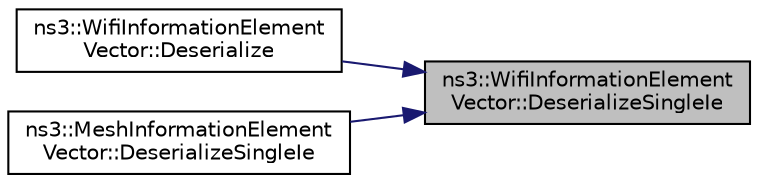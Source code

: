 digraph "ns3::WifiInformationElementVector::DeserializeSingleIe"
{
 // LATEX_PDF_SIZE
  edge [fontname="Helvetica",fontsize="10",labelfontname="Helvetica",labelfontsize="10"];
  node [fontname="Helvetica",fontsize="10",shape=record];
  rankdir="RL";
  Node1 [label="ns3::WifiInformationElement\lVector::DeserializeSingleIe",height=0.2,width=0.4,color="black", fillcolor="grey75", style="filled", fontcolor="black",tooltip="Needed when you try to deserialize a lonely IE inside other header."];
  Node1 -> Node2 [dir="back",color="midnightblue",fontsize="10",style="solid",fontname="Helvetica"];
  Node2 [label="ns3::WifiInformationElement\lVector::Deserialize",height=0.2,width=0.4,color="black", fillcolor="white", style="filled",URL="$classns3_1_1_wifi_information_element_vector.html#a55f8bd01be65a014b0143c1d170417af",tooltip="Deserialize a number of WifiInformationElements."];
  Node1 -> Node3 [dir="back",color="midnightblue",fontsize="10",style="solid",fontname="Helvetica"];
  Node3 [label="ns3::MeshInformationElement\lVector::DeserializeSingleIe",height=0.2,width=0.4,color="black", fillcolor="white", style="filled",URL="$classns3_1_1_mesh_information_element_vector.html#afc490f34bbbeb9cf3738fc8a491c38f7",tooltip="Needed when you try to deserialize a lonely IE inside other header."];
}
